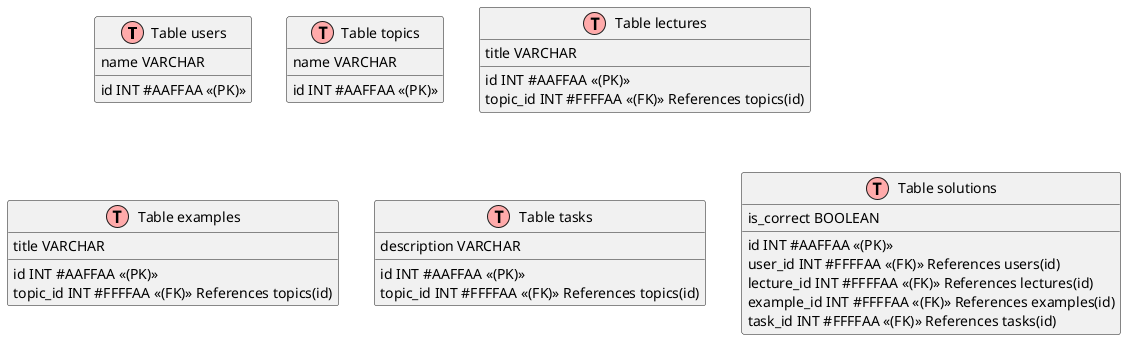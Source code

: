 @startuml

!define Table(name, fields) class name as "Table name" << (T,#FFAAAA) >>
!define PrimaryKey(x) x << (PK) >>
!define ForeignKey(x) x << (FK) >>
!define NotNull(x) x << (NN) >>

Table(users, "users") {
  id INT PrimaryKey(#AAFFAA)
  name VARCHAR
}

Table(topics, "topics") {
  id INT PrimaryKey(#AAFFAA)
  name VARCHAR
}

Table(lectures, "lectures") {
  id INT PrimaryKey(#AAFFAA)
  title VARCHAR
  topic_id INT ForeignKey(#FFFFAA) References topics(id)
}

Table(examples, "examples") {
  id INT PrimaryKey(#AAFFAA)
  title VARCHAR
  topic_id INT ForeignKey(#FFFFAA) References topics(id)
}

Table(tasks, "tasks") {
  id INT PrimaryKey(#AAFFAA)
  description VARCHAR
  topic_id INT ForeignKey(#FFFFAA) References topics(id)
}

Table(solutions, "solutions") {
  id INT PrimaryKey(#AAFFAA)
  user_id INT ForeignKey(#FFFFAA) References users(id)
  lecture_id INT ForeignKey(#FFFFAA) References lectures(id)
  example_id INT ForeignKey(#FFFFAA) References examples(id)
  task_id INT ForeignKey(#FFFFAA) References tasks(id)
  is_correct BOOLEAN
}

@enduml
